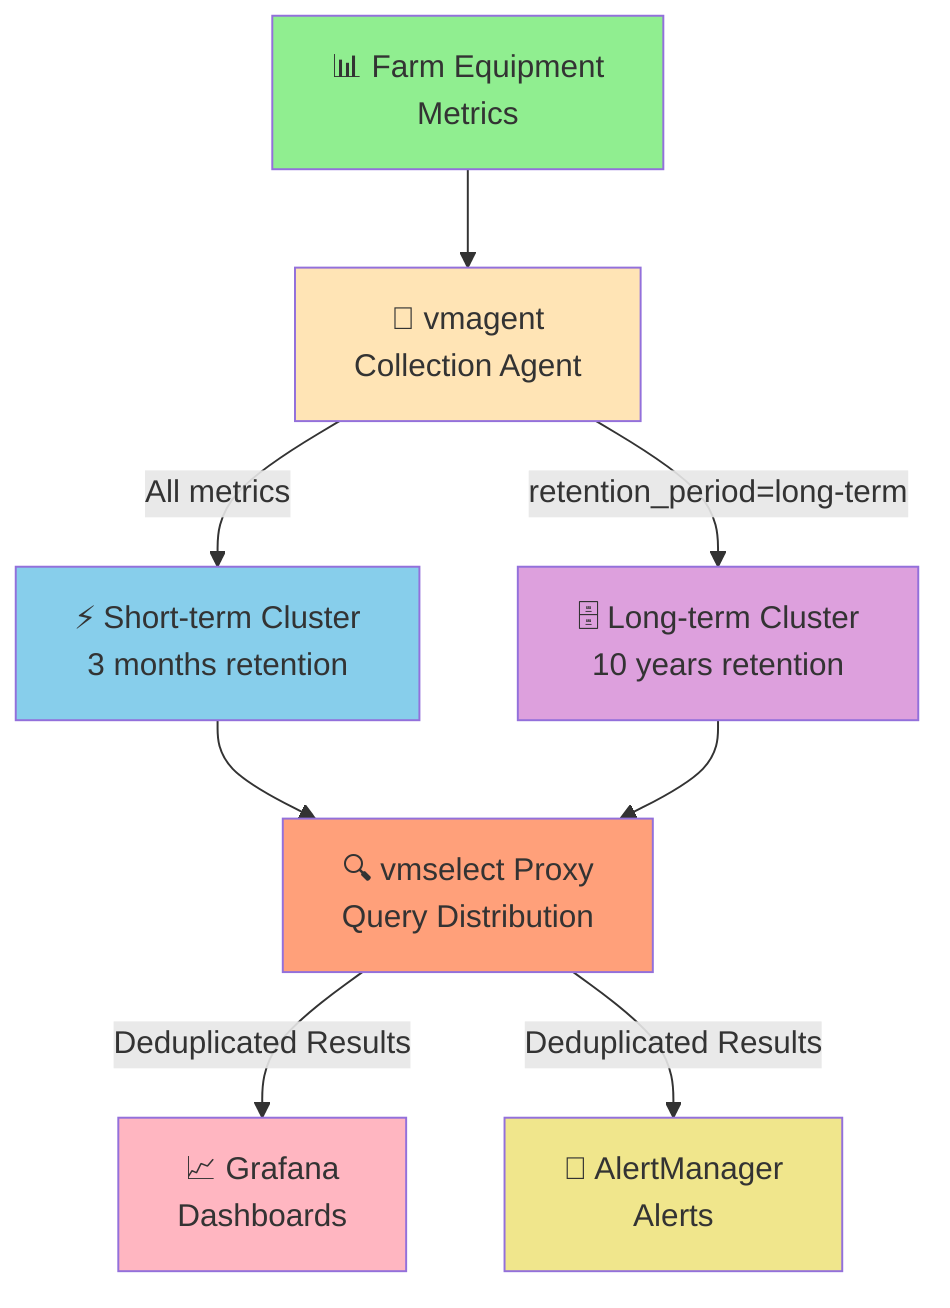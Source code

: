 flowchart TD
    A["📊 Farm Equipment
Metrics"] --> B["🔀 vmagent
Collection Agent"]
    
    B --> |All metrics| C["⚡ Short-term Cluster
3 months retention"]
    B --> |retention_period=long-term| D["🗄️ Long-term Cluster
10 years retention"]
    
    C --> E["🔍 vmselect Proxy
Query Distribution"]
    D --> E
    
    E --> |Deduplicated Results| F["📈 Grafana
Dashboards"]
    E --> |Deduplicated Results| G["🚨 AlertManager
Alerts"]
    
    style A fill:#90EE90
    style B fill:#FFE4B5
    style C fill:#87CEEB
    style D fill:#DDA0DD
    style E fill:#FFA07A
    style F fill:#FFB6C1
    style G fill:#F0E68C